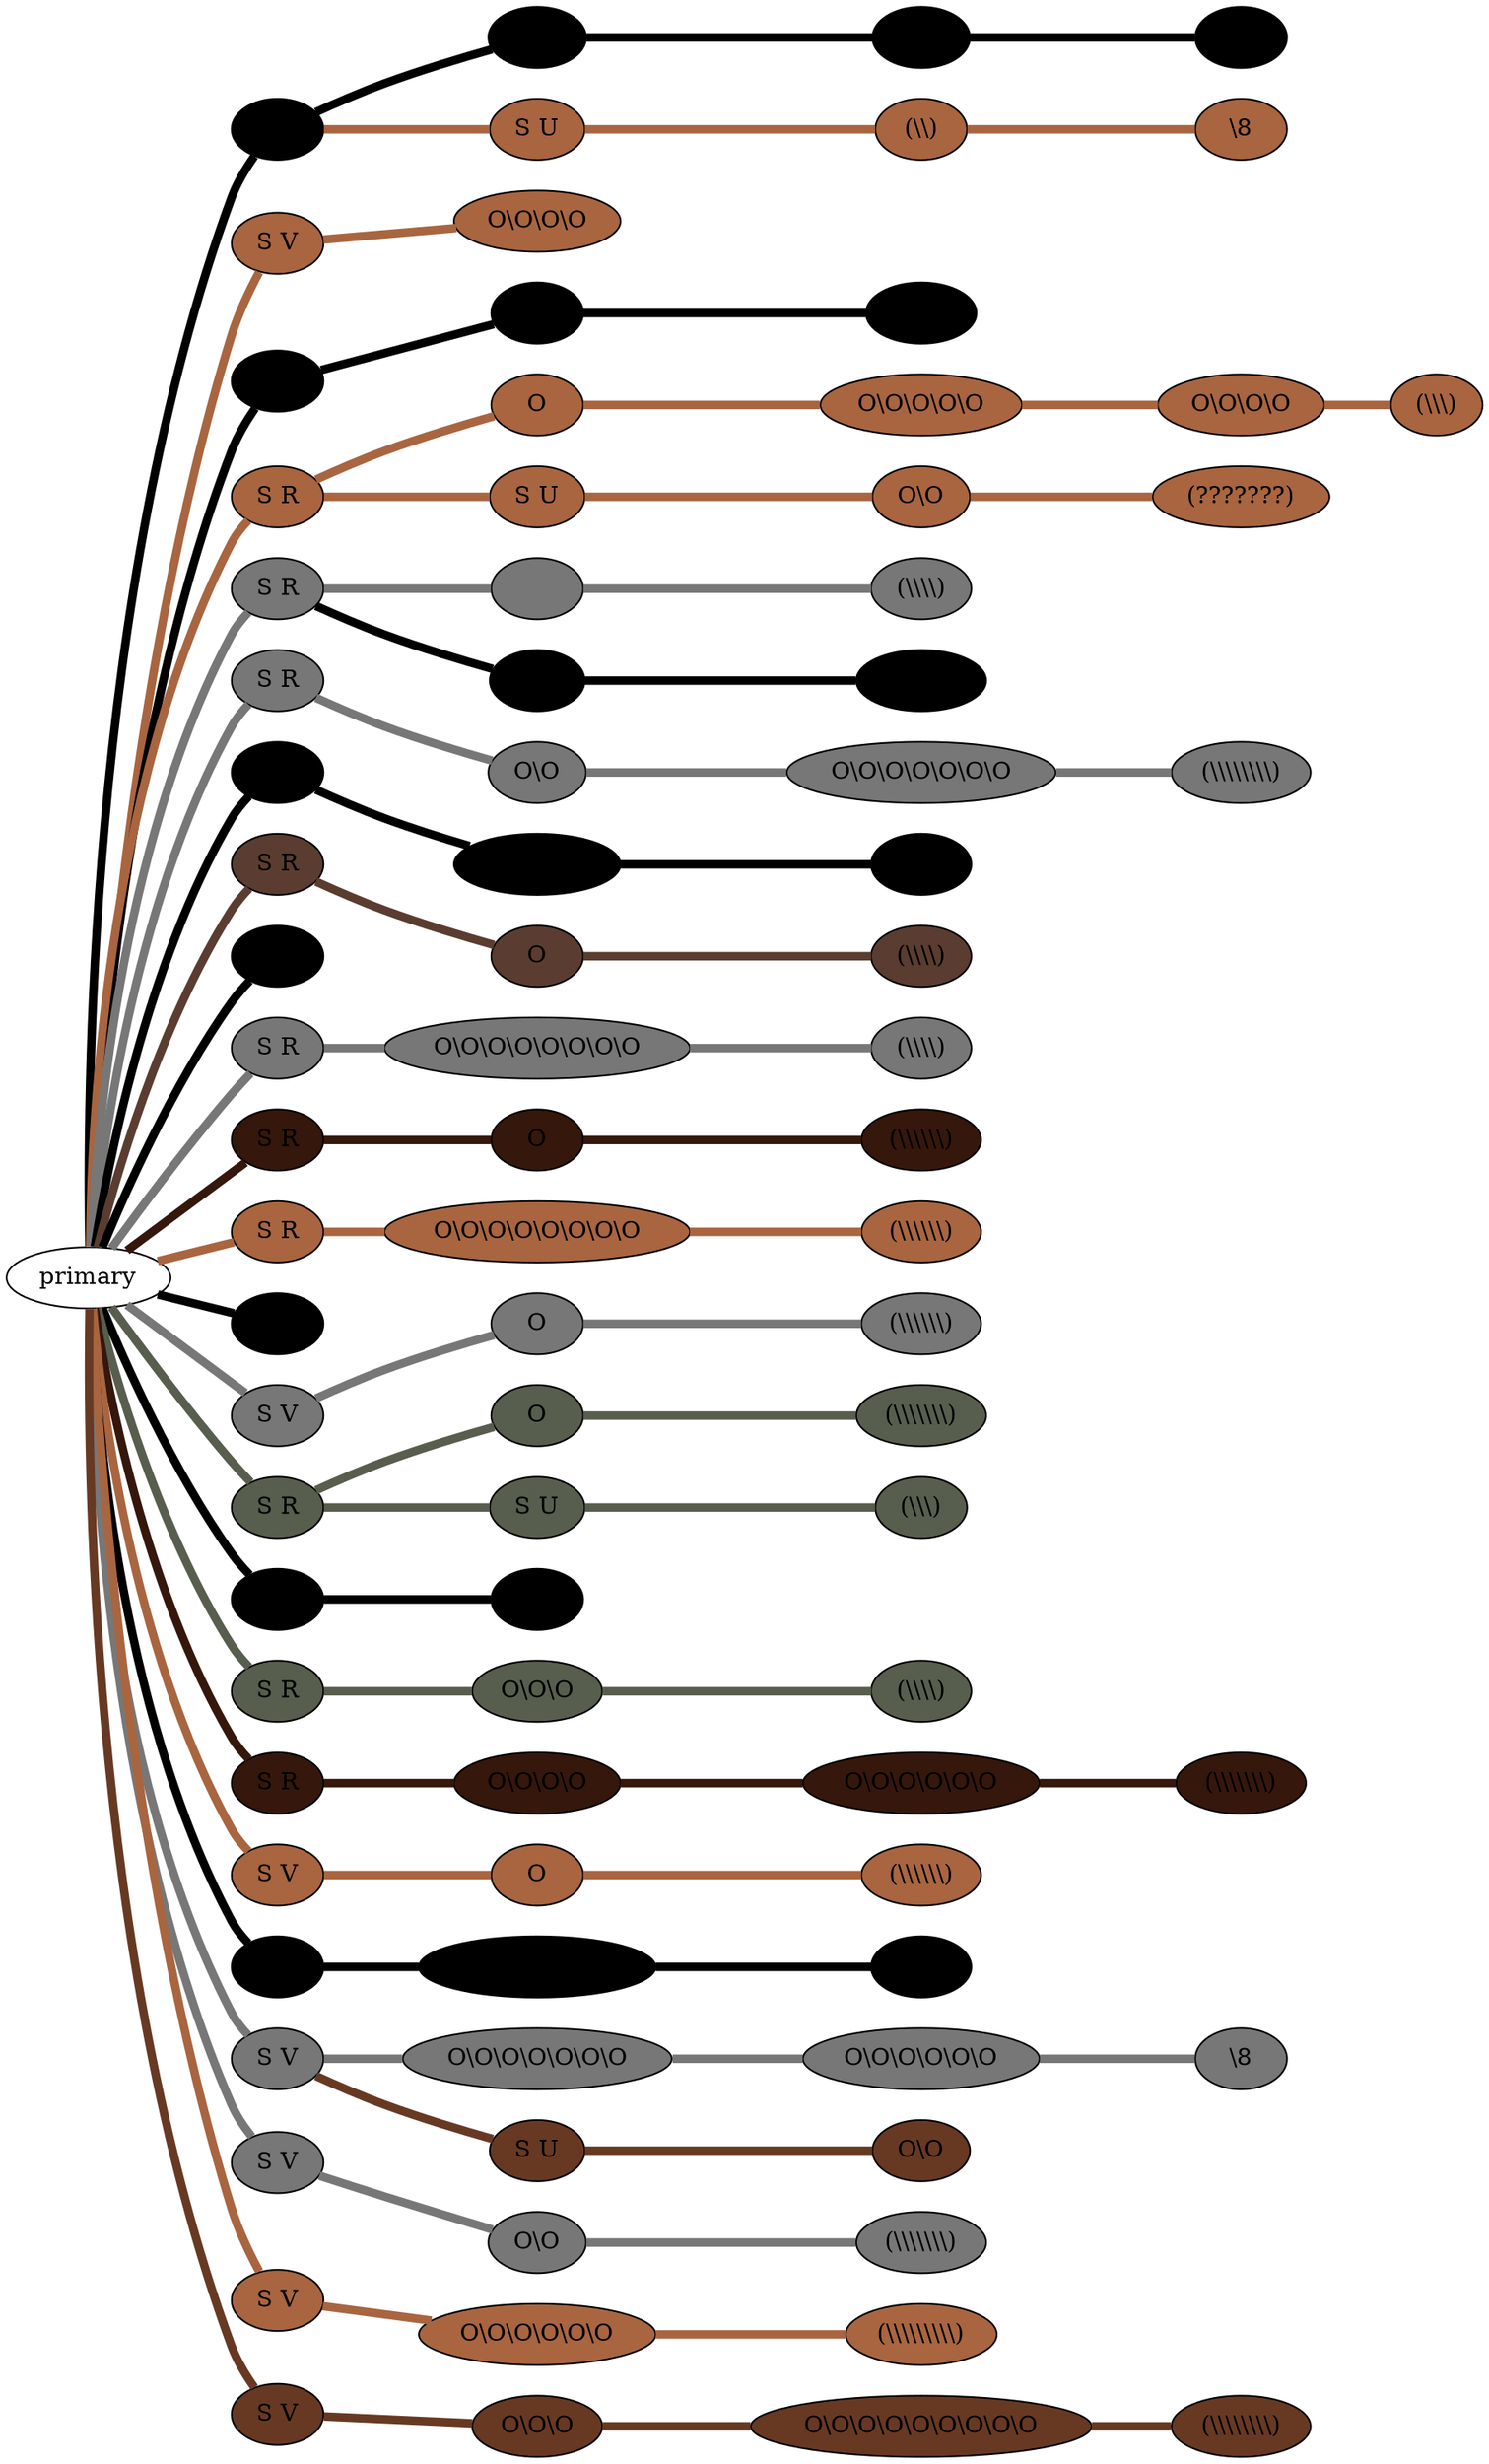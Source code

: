 graph {
 graph [rankdir=LR]
"1" [qtype="pendant_node", pendant_colors="#000000,#777777", pendant_ply="S", pendant_attach="R", pendant_length="32", label="S R", style=filled, fillcolor="#000000"]
"primary" -- "1" [qtype="pendant_link",penwidth=5,color="#000000"]
"1:0" [qtype="knot_node", knot_value="2", knot_type="S", knot_position="8.0", knot_spin="Z", label="O\\O", style=filled, fillcolor="#000000"]
"1" -- "1:0" [qtype="knot_link",penwidth=5,color="#000000"]
"1:1" [qtype="knot_node", knot_value="2", knot_type="S", knot_position="14.0", knot_spin="Z", label="O\\O", style=filled, fillcolor="#000000"]
"1:0" -- "1:1" [qtype="knot_link",penwidth=5,color="#000000"]
"1:2" [qtype="knot_node", knot_value="2", knot_type="L", knot_position="21.5", knot_spin="Z", label="(\\\\)", style=filled, fillcolor="#000000"]
"1:1" -- "1:2" [qtype="knot_link",penwidth=5,color="#000000"]
"1s1" [qtype="pendant_node", pendant_colors="#A86540", pendant_ply="S", pendant_attach="U", pendant_length="16", label="S U", style=filled, fillcolor="#A86540"]
"1" -- "1s1" [qtype="pendant_link",penwidth=5,color="#A86540"]
"1s1:0" [qtype="knot_node", knot_value="2", knot_type="L", knot_position="8.0", knot_spin="Z", label="(\\\\)", style=filled, fillcolor="#A86540"]
"1s1" -- "1s1:0" [qtype="knot_link",penwidth=5,color="#A86540"]
"1s1:1" [qtype="knot_node", knot_value="1", knot_type="E", knot_position="11.5", knot_spin="Z", label="\\8", style=filled, fillcolor="#A86540"]
"1s1:0" -- "1s1:1" [qtype="knot_link",penwidth=5,color="#A86540"]
"2" [qtype="pendant_node", pendant_colors="#A86540,#777777", pendant_ply="S", pendant_attach="V", pendant_length="40", label="S V", style=filled, fillcolor="#A86540"]
"primary" -- "2" [qtype="pendant_link",penwidth=5,color="#A86540"]
"2:0" [qtype="knot_node", knot_value="4", knot_type="S", knot_position="16.0", knot_spin="Z", label="O\\O\\O\\O", style=filled, fillcolor="#A86540"]
"2" -- "2:0" [qtype="knot_link",penwidth=5,color="#A86540"]
"3" [qtype="pendant_node", pendant_colors="#000000", pendant_ply="S", pendant_attach="V", pendant_length="36", label="S V", style=filled, fillcolor="#000000"]
"primary" -- "3" [qtype="pendant_link",penwidth=5,color="#000000"]
"3:0" [qtype="knot_node", knot_value="4", knot_type="", knot_position="8.0", knot_spin="Z", label="", style=filled, fillcolor="#000000"]
"3" -- "3:0" [qtype="knot_link",penwidth=5,color="#000000"]
"3:1" [qtype="knot_node", knot_value="5", knot_type="L", knot_position="28.0", knot_spin="Z", label="(\\\\\\\\\\)", style=filled, fillcolor="#000000"]
"3:0" -- "3:1" [qtype="knot_link",penwidth=5,color="#000000"]
"4" [qtype="pendant_node", pendant_colors="#A86540", pendant_ply="S", pendant_attach="R", pendant_length="44", label="S R", style=filled, fillcolor="#A86540"]
"primary" -- "4" [qtype="pendant_link",penwidth=5,color="#A86540"]
"4:0" [qtype="knot_node", knot_value="1", knot_type="S", knot_position="4.0", knot_spin="Z", label="O", style=filled, fillcolor="#A86540"]
"4" -- "4:0" [qtype="knot_link",penwidth=5,color="#A86540"]
"4:1" [qtype="knot_node", knot_value="5", knot_type="S", knot_position="8.5", knot_spin="Z", label="O\\O\\O\\O\\O", style=filled, fillcolor="#A86540"]
"4:0" -- "4:1" [qtype="knot_link",penwidth=5,color="#A86540"]
"4:2" [qtype="knot_node", knot_value="4", knot_type="S", knot_position="16.0", knot_spin="Z", label="O\\O\\O\\O", style=filled, fillcolor="#A86540"]
"4:1" -- "4:2" [qtype="knot_link",penwidth=5,color="#A86540"]
"4:3" [qtype="knot_node", knot_value="3", knot_type="L", knot_position="24.0", knot_spin="Z", label="(\\\\\\)", style=filled, fillcolor="#A86540"]
"4:2" -- "4:3" [qtype="knot_link",penwidth=5,color="#A86540"]
"4s1" [qtype="pendant_node", pendant_colors="#A86540,#777777", pendant_ply="S", pendant_attach="U", pendant_length="30", label="S U", style=filled, fillcolor="#A86540"]
"4" -- "4s1" [qtype="pendant_link",penwidth=5,color="#A86540"]
"4s1:0" [qtype="knot_node", knot_value="2", knot_type="S", knot_position="6.0", knot_spin="Z", label="O\\O", style=filled, fillcolor="#A86540"]
"4s1" -- "4s1:0" [qtype="knot_link",penwidth=5,color="#A86540"]
"4s1:1" [qtype="knot_node", knot_value="7", knot_type="L", knot_position="13.0", knot_spin="U", label="(???????)", style=filled, fillcolor="#A86540"]
"4s1:0" -- "4s1:1" [qtype="knot_link",penwidth=5,color="#A86540"]
"5" [qtype="pendant_node", pendant_colors="#777777", pendant_ply="S", pendant_attach="R", pendant_length="43", label="S R", style=filled, fillcolor="#777777"]
"primary" -- "5" [qtype="pendant_link",penwidth=5,color="#777777"]
"5:0" [qtype="knot_node", knot_value="5", knot_type="", knot_position="5.5", knot_spin="Z", label="", style=filled, fillcolor="#777777"]
"5" -- "5:0" [qtype="knot_link",penwidth=5,color="#777777"]
"5:1" [qtype="knot_node", knot_value="4", knot_type="L", knot_position="22.5", knot_spin="Z", label="(\\\\\\\\)", style=filled, fillcolor="#777777"]
"5:0" -- "5:1" [qtype="knot_link",penwidth=5,color="#777777"]
"5s1" [qtype="pendant_node", pendant_colors="#000000", pendant_ply="S", pendant_attach="U", pendant_length="25", label="S U", style=filled, fillcolor="#000000"]
"5" -- "5s1" [qtype="pendant_link",penwidth=5,color="#000000"]
"5s1:0" [qtype="knot_node", knot_value="3", knot_type="S", knot_position="13.5", knot_spin="Z", label="O\\O\\O", style=filled, fillcolor="#000000"]
"5s1" -- "5s1:0" [qtype="knot_link",penwidth=5,color="#000000"]
"6" [qtype="pendant_node", pendant_colors="#777777", pendant_ply="S", pendant_attach="R", pendant_length="47", label="S R", style=filled, fillcolor="#777777"]
"primary" -- "6" [qtype="pendant_link",penwidth=5,color="#777777"]
"6:0" [qtype="knot_node", knot_value="2", knot_type="S", knot_position="6.5", knot_spin="Z", label="O\\O", style=filled, fillcolor="#777777"]
"6" -- "6:0" [qtype="knot_link",penwidth=5,color="#777777"]
"6:1" [qtype="knot_node", knot_value="7", knot_type="S", knot_position="14.5", knot_spin="Z", label="O\\O\\O\\O\\O\\O\\O", style=filled, fillcolor="#777777"]
"6:0" -- "6:1" [qtype="knot_link",penwidth=5,color="#777777"]
"6:2" [qtype="knot_node", knot_value="8", knot_type="L", knot_position="23.5", knot_spin="Z", label="(\\\\\\\\\\\\\\\\)", style=filled, fillcolor="#777777"]
"6:1" -- "6:2" [qtype="knot_link",penwidth=5,color="#777777"]
"7" [qtype="pendant_node", pendant_colors="#000000,#A86540", pendant_ply="S", pendant_attach="V", pendant_length="49", label="S V", style=filled, fillcolor="#000000"]
"primary" -- "7" [qtype="pendant_link",penwidth=5,color="#000000"]
"7:0" [qtype="knot_node", knot_value="4", knot_type="S", knot_position="9.0", knot_spin="Z", label="O\\O\\O\\O", style=filled, fillcolor="#000000"]
"7" -- "7:0" [qtype="knot_link",penwidth=5,color="#000000"]
"7:1" [qtype="knot_node", knot_value="4", knot_type="L", knot_position="19.0", knot_spin="Z", label="(\\\\\\\\)", style=filled, fillcolor="#000000"]
"7:0" -- "7:1" [qtype="knot_link",penwidth=5,color="#000000"]
"8" [qtype="pendant_node", pendant_colors="#5A3D30,#777777", pendant_ply="S", pendant_attach="R", pendant_length="37", label="S R", style=filled, fillcolor="#5A3D30"]
"primary" -- "8" [qtype="pendant_link",penwidth=5,color="#5A3D30"]
"8:0" [qtype="knot_node", knot_value="1", knot_type="S", knot_position="4.0", knot_spin="Z", label="O", style=filled, fillcolor="#5A3D30"]
"8" -- "8:0" [qtype="knot_link",penwidth=5,color="#5A3D30"]
"8:1" [qtype="knot_node", knot_value="4", knot_type="L", knot_position="18.0", knot_spin="Z", label="(\\\\\\\\)", style=filled, fillcolor="#5A3D30"]
"8:0" -- "8:1" [qtype="knot_link",penwidth=5,color="#5A3D30"]
"M1" [qtype="pendant_node", pendant_colors="#000000", pendant_ply="", pendant_attach="", pendant_length="", label=" ", style=filled, fillcolor="#000000"]
"primary" -- "M1" [qtype="pendant_link",penwidth=5,color="#000000"]
"9" [qtype="pendant_node", pendant_colors="#777777", pendant_ply="S", pendant_attach="R", pendant_length="35", label="S R", style=filled, fillcolor="#777777"]
"primary" -- "9" [qtype="pendant_link",penwidth=5,color="#777777"]
"9:0" [qtype="knot_node", knot_value="8", knot_type="S", knot_position="8.5", knot_spin="Z", label="O\\O\\O\\O\\O\\O\\O\\O", style=filled, fillcolor="#777777"]
"9" -- "9:0" [qtype="knot_link",penwidth=5,color="#777777"]
"9:1" [qtype="knot_node", knot_value="4", knot_type="L", knot_position="18.0", knot_spin="Z", label="(\\\\\\\\)", style=filled, fillcolor="#777777"]
"9:0" -- "9:1" [qtype="knot_link",penwidth=5,color="#777777"]
"10" [qtype="pendant_node", pendant_colors="#35170C", pendant_ply="S", pendant_attach="R", pendant_length="40", label="S R", style=filled, fillcolor="#35170C"]
"primary" -- "10" [qtype="pendant_link",penwidth=5,color="#35170C"]
"10:0" [qtype="knot_node", knot_value="1", knot_type="S", knot_position="4.0", knot_spin="Z", label="O", style=filled, fillcolor="#35170C"]
"10" -- "10:0" [qtype="knot_link",penwidth=5,color="#35170C"]
"10:1" [qtype="knot_node", knot_value="6", knot_type="L", knot_position="19.5", knot_spin="Z", label="(\\\\\\\\\\\\)", style=filled, fillcolor="#35170C"]
"10:0" -- "10:1" [qtype="knot_link",penwidth=5,color="#35170C"]
"11" [qtype="pendant_node", pendant_colors="#A86540", pendant_ply="S", pendant_attach="R", pendant_length="43", label="S R", style=filled, fillcolor="#A86540"]
"primary" -- "11" [qtype="pendant_link",penwidth=5,color="#A86540"]
"11:0" [qtype="knot_node", knot_value="8", knot_type="S", knot_position="9.5", knot_spin="Z", label="O\\O\\O\\O\\O\\O\\O\\O", style=filled, fillcolor="#A86540"]
"11" -- "11:0" [qtype="knot_link",penwidth=5,color="#A86540"]
"11:1" [qtype="knot_node", knot_value="6", knot_type="L", knot_position="21.5", knot_spin="Z", label="(\\\\\\\\\\\\)", style=filled, fillcolor="#A86540"]
"11:0" -- "11:1" [qtype="knot_link",penwidth=5,color="#A86540"]
"M2" [qtype="pendant_node", pendant_colors="#000000", pendant_ply="", pendant_attach="", pendant_length="", label=" ", style=filled, fillcolor="#000000"]
"primary" -- "M2" [qtype="pendant_link",penwidth=5,color="#000000"]
"12" [qtype="pendant_node", pendant_colors="#777777", pendant_ply="S", pendant_attach="V", pendant_length="40", label="S V", style=filled, fillcolor="#777777"]
"primary" -- "12" [qtype="pendant_link",penwidth=5,color="#777777"]
"12:0" [qtype="knot_node", knot_value="1", knot_type="S", knot_position="10.0", knot_spin="Z", label="O", style=filled, fillcolor="#777777"]
"12" -- "12:0" [qtype="knot_link",penwidth=5,color="#777777"]
"12:1" [qtype="knot_node", knot_value="6", knot_type="L", knot_position="18.5", knot_spin="Z", label="(\\\\\\\\\\\\)", style=filled, fillcolor="#777777"]
"12:0" -- "12:1" [qtype="knot_link",penwidth=5,color="#777777"]
"13" [qtype="pendant_node", pendant_colors="#575E4E", pendant_ply="S", pendant_attach="R", pendant_length="46", label="S R", style=filled, fillcolor="#575E4E"]
"primary" -- "13" [qtype="pendant_link",penwidth=5,color="#575E4E"]
"13:0" [qtype="knot_node", knot_value="1", knot_type="S", knot_position="9.5", knot_spin="Z", label="O", style=filled, fillcolor="#575E4E"]
"13" -- "13:0" [qtype="knot_link",penwidth=5,color="#575E4E"]
"13:1" [qtype="knot_node", knot_value="7", knot_type="L", knot_position="17.0", knot_spin="Z", label="(\\\\\\\\\\\\\\)", style=filled, fillcolor="#575E4E"]
"13:0" -- "13:1" [qtype="knot_link",penwidth=5,color="#575E4E"]
"13s1" [qtype="pendant_node", pendant_colors="#575E4E,#777777", pendant_ply="S", pendant_attach="U", pendant_length="14", label="S U", style=filled, fillcolor="#575E4E"]
"13" -- "13s1" [qtype="pendant_link",penwidth=5,color="#575E4E"]
"13s1:0" [qtype="knot_node", knot_value="3", knot_type="L", knot_position="8.5", knot_spin="Z", label="(\\\\\\)", style=filled, fillcolor="#575E4E"]
"13s1" -- "13s1:0" [qtype="knot_link",penwidth=5,color="#575E4E"]
"14" [qtype="pendant_node", pendant_colors="#000000", pendant_ply="S", pendant_attach="R", pendant_length="44", label="S R", style=filled, fillcolor="#000000"]
"primary" -- "14" [qtype="pendant_link",penwidth=5,color="#000000"]
"14:0" [qtype="knot_node", knot_value="1", knot_type="S", knot_position="9.0", knot_spin="Z", label="O", style=filled, fillcolor="#000000"]
"14" -- "14:0" [qtype="knot_link",penwidth=5,color="#000000"]
"15" [qtype="pendant_node", pendant_colors="#575E4E", pendant_ply="S", pendant_attach="R", pendant_length="34", label="S R", style=filled, fillcolor="#575E4E"]
"primary" -- "15" [qtype="pendant_link",penwidth=5,color="#575E4E"]
"15:0" [qtype="knot_node", knot_value="3", knot_type="S", knot_position="9.0", knot_spin="Z", label="O\\O\\O", style=filled, fillcolor="#575E4E"]
"15" -- "15:0" [qtype="knot_link",penwidth=5,color="#575E4E"]
"15:1" [qtype="knot_node", knot_value="4", knot_type="L", knot_position="17.0", knot_spin="Z", label="(\\\\\\\\)", style=filled, fillcolor="#575E4E"]
"15:0" -- "15:1" [qtype="knot_link",penwidth=5,color="#575E4E"]
"16" [qtype="pendant_node", pendant_colors="#35170C", pendant_ply="S", pendant_attach="R", pendant_length="20", label="S R", style=filled, fillcolor="#35170C"]
"primary" -- "16" [qtype="pendant_link",penwidth=5,color="#35170C"]
"16:0" [qtype="knot_node", knot_value="4", knot_type="S", knot_position="3.0", knot_spin="Z", label="O\\O\\O\\O", style=filled, fillcolor="#35170C"]
"16" -- "16:0" [qtype="knot_link",penwidth=5,color="#35170C"]
"16:1" [qtype="knot_node", knot_value="6", knot_type="S", knot_position="9.0", knot_spin="Z", label="O\\O\\O\\O\\O\\O", style=filled, fillcolor="#35170C"]
"16:0" -- "16:1" [qtype="knot_link",penwidth=5,color="#35170C"]
"16:2" [qtype="knot_node", knot_value="7", knot_type="L", knot_position="16.5", knot_spin="Z", label="(\\\\\\\\\\\\\\)", style=filled, fillcolor="#35170C"]
"16:1" -- "16:2" [qtype="knot_link",penwidth=5,color="#35170C"]
"17" [qtype="pendant_node", pendant_colors="#A86540", pendant_ply="S", pendant_attach="V", pendant_length="36", label="S V", style=filled, fillcolor="#A86540"]
"primary" -- "17" [qtype="pendant_link",penwidth=5,color="#A86540"]
"17:0" [qtype="knot_node", knot_value="1", knot_type="S", knot_position="3.5", knot_spin="Z", label="O", style=filled, fillcolor="#A86540"]
"17" -- "17:0" [qtype="knot_link",penwidth=5,color="#A86540"]
"17:1" [qtype="knot_node", knot_value="6", knot_type="L", knot_position="18.5", knot_spin="Z", label="(\\\\\\\\\\\\)", style=filled, fillcolor="#A86540"]
"17:0" -- "17:1" [qtype="knot_link",penwidth=5,color="#A86540"]
"18" [qtype="pendant_node", pendant_colors="#000000,#000000", pendant_ply="S", pendant_attach="R", pendant_length="37", label="S R", style=filled, fillcolor="#000000"]
"primary" -- "18" [qtype="pendant_link",penwidth=5,color="#000000"]
"18:0" [qtype="knot_node", knot_value="6", knot_type="S", knot_position="9.0", knot_spin="Z", label="O\\O\\O\\O\\O\\O", style=filled, fillcolor="#000000"]
"18" -- "18:0" [qtype="knot_link",penwidth=5,color="#000000"]
"18:1" [qtype="knot_node", knot_value="4", knot_type="L", knot_position="18.0", knot_spin="Z", label="(\\\\\\\\)", style=filled, fillcolor="#000000"]
"18:0" -- "18:1" [qtype="knot_link",penwidth=5,color="#000000"]
"19" [qtype="pendant_node", pendant_colors="#777777", pendant_ply="S", pendant_attach="V", pendant_length="52", label="S V", style=filled, fillcolor="#777777"]
"primary" -- "19" [qtype="pendant_link",penwidth=5,color="#777777"]
"19:0" [qtype="knot_node", knot_value="7", knot_type="S", knot_position="6.0", knot_spin="Z", label="O\\O\\O\\O\\O\\O\\O", style=filled, fillcolor="#777777"]
"19" -- "19:0" [qtype="knot_link",penwidth=5,color="#777777"]
"19:1" [qtype="knot_node", knot_value="6", knot_type="S", knot_position="14.5", knot_spin="Z", label="O\\O\\O\\O\\O\\O", style=filled, fillcolor="#777777"]
"19:0" -- "19:1" [qtype="knot_link",penwidth=5,color="#777777"]
"19:2" [qtype="knot_node", knot_value="1", knot_type="E", knot_position="23.5", knot_spin="Z", label="\\8", style=filled, fillcolor="#777777"]
"19:1" -- "19:2" [qtype="knot_link",penwidth=5,color="#777777"]
"19s1" [qtype="pendant_node", pendant_colors="#673923", pendant_ply="S", pendant_attach="U", pendant_length="51", label="S U", style=filled, fillcolor="#673923"]
"19" -- "19s1" [qtype="pendant_link",penwidth=5,color="#673923"]
"19s1:0" [qtype="knot_node", knot_value="2", knot_type="S", knot_position="6.5", knot_spin="Z", label="O\\O", style=filled, fillcolor="#673923"]
"19s1" -- "19s1:0" [qtype="knot_link",penwidth=5,color="#673923"]
"20" [qtype="pendant_node", pendant_colors="#777777", pendant_ply="S", pendant_attach="V", pendant_length="36", label="S V", style=filled, fillcolor="#777777"]
"primary" -- "20" [qtype="pendant_link",penwidth=5,color="#777777"]
"20:0" [qtype="knot_node", knot_value="2", knot_type="S", knot_position="15.0", knot_spin="Z", label="O\\O", style=filled, fillcolor="#777777"]
"20" -- "20:0" [qtype="knot_link",penwidth=5,color="#777777"]
"20:1" [qtype="knot_node", knot_value="7", knot_type="L", knot_position="22.0", knot_spin="Z", label="(\\\\\\\\\\\\\\)", style=filled, fillcolor="#777777"]
"20:0" -- "20:1" [qtype="knot_link",penwidth=5,color="#777777"]
"21" [qtype="pendant_node", pendant_colors="#A86540", pendant_ply="S", pendant_attach="V", pendant_length="31", label="S V", style=filled, fillcolor="#A86540"]
"primary" -- "21" [qtype="pendant_link",penwidth=5,color="#A86540"]
"21:0" [qtype="knot_node", knot_value="6", knot_type="S", knot_position="15.0", knot_spin="Z", label="O\\O\\O\\O\\O\\O", style=filled, fillcolor="#A86540"]
"21" -- "21:0" [qtype="knot_link",penwidth=5,color="#A86540"]
"21:1" [qtype="knot_node", knot_value="9", knot_type="L", knot_position="22.0", knot_spin="Z", label="(\\\\\\\\\\\\\\\\\\)", style=filled, fillcolor="#A86540"]
"21:0" -- "21:1" [qtype="knot_link",penwidth=5,color="#A86540"]
"22" [qtype="pendant_node", pendant_colors="#673923", pendant_ply="S", pendant_attach="V", pendant_length="27", label="S V", style=filled, fillcolor="#673923"]
"primary" -- "22" [qtype="pendant_link",penwidth=5,color="#673923"]
"22:0" [qtype="knot_node", knot_value="3", knot_type="S", knot_position="4.0", knot_spin="Z", label="O\\O\\O", style=filled, fillcolor="#673923"]
"22" -- "22:0" [qtype="knot_link",penwidth=5,color="#673923"]
"22:1" [qtype="knot_node", knot_value="9", knot_type="S", knot_position="9.0", knot_spin="Z", label="O\\O\\O\\O\\O\\O\\O\\O\\O", style=filled, fillcolor="#673923"]
"22:0" -- "22:1" [qtype="knot_link",penwidth=5,color="#673923"]
"22:2" [qtype="knot_node", knot_value="8", knot_type="L", knot_position="17.0", knot_spin="Z", label="(\\\\\\\\\\\\\\\\)", style=filled, fillcolor="#673923"]
"22:1" -- "22:2" [qtype="knot_link",penwidth=5,color="#673923"]
}
